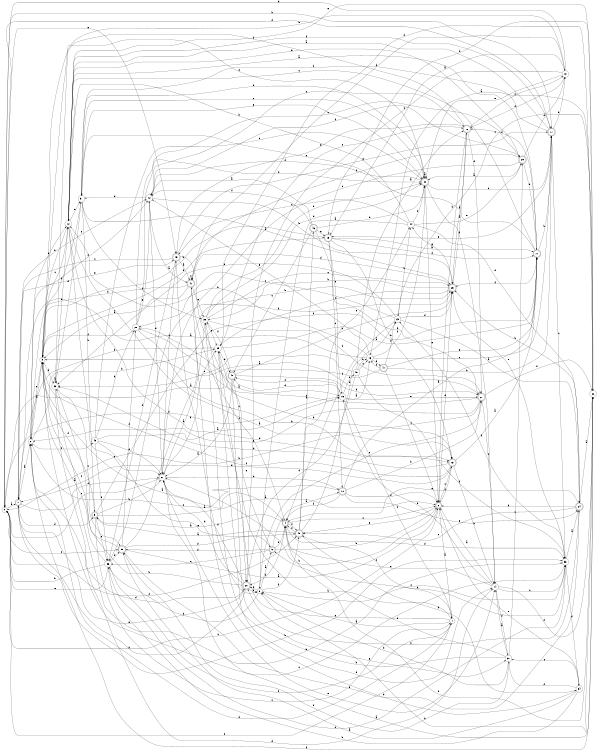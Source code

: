 digraph n40_2 {
__start0 [label="" shape="none"];

rankdir=LR;
size="8,5";

s0 [style="filled", color="black", fillcolor="white" shape="circle", label="0"];
s1 [style="rounded,filled", color="black", fillcolor="white" shape="doublecircle", label="1"];
s2 [style="filled", color="black", fillcolor="white" shape="circle", label="2"];
s3 [style="filled", color="black", fillcolor="white" shape="circle", label="3"];
s4 [style="rounded,filled", color="black", fillcolor="white" shape="doublecircle", label="4"];
s5 [style="rounded,filled", color="black", fillcolor="white" shape="doublecircle", label="5"];
s6 [style="rounded,filled", color="black", fillcolor="white" shape="doublecircle", label="6"];
s7 [style="filled", color="black", fillcolor="white" shape="circle", label="7"];
s8 [style="filled", color="black", fillcolor="white" shape="circle", label="8"];
s9 [style="rounded,filled", color="black", fillcolor="white" shape="doublecircle", label="9"];
s10 [style="rounded,filled", color="black", fillcolor="white" shape="doublecircle", label="10"];
s11 [style="rounded,filled", color="black", fillcolor="white" shape="doublecircle", label="11"];
s12 [style="filled", color="black", fillcolor="white" shape="circle", label="12"];
s13 [style="rounded,filled", color="black", fillcolor="white" shape="doublecircle", label="13"];
s14 [style="filled", color="black", fillcolor="white" shape="circle", label="14"];
s15 [style="filled", color="black", fillcolor="white" shape="circle", label="15"];
s16 [style="filled", color="black", fillcolor="white" shape="circle", label="16"];
s17 [style="rounded,filled", color="black", fillcolor="white" shape="doublecircle", label="17"];
s18 [style="filled", color="black", fillcolor="white" shape="circle", label="18"];
s19 [style="rounded,filled", color="black", fillcolor="white" shape="doublecircle", label="19"];
s20 [style="rounded,filled", color="black", fillcolor="white" shape="doublecircle", label="20"];
s21 [style="filled", color="black", fillcolor="white" shape="circle", label="21"];
s22 [style="filled", color="black", fillcolor="white" shape="circle", label="22"];
s23 [style="filled", color="black", fillcolor="white" shape="circle", label="23"];
s24 [style="rounded,filled", color="black", fillcolor="white" shape="doublecircle", label="24"];
s25 [style="rounded,filled", color="black", fillcolor="white" shape="doublecircle", label="25"];
s26 [style="rounded,filled", color="black", fillcolor="white" shape="doublecircle", label="26"];
s27 [style="rounded,filled", color="black", fillcolor="white" shape="doublecircle", label="27"];
s28 [style="filled", color="black", fillcolor="white" shape="circle", label="28"];
s29 [style="rounded,filled", color="black", fillcolor="white" shape="doublecircle", label="29"];
s30 [style="rounded,filled", color="black", fillcolor="white" shape="doublecircle", label="30"];
s31 [style="filled", color="black", fillcolor="white" shape="circle", label="31"];
s32 [style="filled", color="black", fillcolor="white" shape="circle", label="32"];
s33 [style="filled", color="black", fillcolor="white" shape="circle", label="33"];
s34 [style="filled", color="black", fillcolor="white" shape="circle", label="34"];
s35 [style="rounded,filled", color="black", fillcolor="white" shape="doublecircle", label="35"];
s36 [style="filled", color="black", fillcolor="white" shape="circle", label="36"];
s37 [style="filled", color="black", fillcolor="white" shape="circle", label="37"];
s38 [style="filled", color="black", fillcolor="white" shape="circle", label="38"];
s39 [style="filled", color="black", fillcolor="white" shape="circle", label="39"];
s40 [style="rounded,filled", color="black", fillcolor="white" shape="doublecircle", label="40"];
s41 [style="rounded,filled", color="black", fillcolor="white" shape="doublecircle", label="41"];
s42 [style="filled", color="black", fillcolor="white" shape="circle", label="42"];
s43 [style="rounded,filled", color="black", fillcolor="white" shape="doublecircle", label="43"];
s44 [style="filled", color="black", fillcolor="white" shape="circle", label="44"];
s45 [style="rounded,filled", color="black", fillcolor="white" shape="doublecircle", label="45"];
s46 [style="rounded,filled", color="black", fillcolor="white" shape="doublecircle", label="46"];
s47 [style="rounded,filled", color="black", fillcolor="white" shape="doublecircle", label="47"];
s48 [style="filled", color="black", fillcolor="white" shape="circle", label="48"];
s49 [style="filled", color="black", fillcolor="white" shape="circle", label="49"];
s0 -> s1 [label="a"];
s0 -> s17 [label="b"];
s0 -> s35 [label="c"];
s0 -> s15 [label="d"];
s0 -> s43 [label="e"];
s0 -> s45 [label="f"];
s1 -> s2 [label="a"];
s1 -> s33 [label="b"];
s1 -> s42 [label="c"];
s1 -> s5 [label="d"];
s1 -> s43 [label="e"];
s1 -> s21 [label="f"];
s2 -> s3 [label="a"];
s2 -> s39 [label="b"];
s2 -> s49 [label="c"];
s2 -> s20 [label="d"];
s2 -> s12 [label="e"];
s2 -> s42 [label="f"];
s3 -> s4 [label="a"];
s3 -> s19 [label="b"];
s3 -> s12 [label="c"];
s3 -> s32 [label="d"];
s3 -> s2 [label="e"];
s3 -> s31 [label="f"];
s4 -> s5 [label="a"];
s4 -> s20 [label="b"];
s4 -> s6 [label="c"];
s4 -> s33 [label="d"];
s4 -> s22 [label="e"];
s4 -> s45 [label="f"];
s5 -> s6 [label="a"];
s5 -> s21 [label="b"];
s5 -> s7 [label="c"];
s5 -> s3 [label="d"];
s5 -> s36 [label="e"];
s5 -> s11 [label="f"];
s6 -> s7 [label="a"];
s6 -> s21 [label="b"];
s6 -> s0 [label="c"];
s6 -> s25 [label="d"];
s6 -> s45 [label="e"];
s6 -> s13 [label="f"];
s7 -> s8 [label="a"];
s7 -> s38 [label="b"];
s7 -> s45 [label="c"];
s7 -> s2 [label="d"];
s7 -> s39 [label="e"];
s7 -> s0 [label="f"];
s8 -> s9 [label="a"];
s8 -> s20 [label="b"];
s8 -> s33 [label="c"];
s8 -> s36 [label="d"];
s8 -> s27 [label="e"];
s8 -> s45 [label="f"];
s9 -> s10 [label="a"];
s9 -> s6 [label="b"];
s9 -> s36 [label="c"];
s9 -> s35 [label="d"];
s9 -> s39 [label="e"];
s9 -> s4 [label="f"];
s10 -> s11 [label="a"];
s10 -> s27 [label="b"];
s10 -> s2 [label="c"];
s10 -> s6 [label="d"];
s10 -> s24 [label="e"];
s10 -> s4 [label="f"];
s11 -> s12 [label="a"];
s11 -> s17 [label="b"];
s11 -> s12 [label="c"];
s11 -> s26 [label="d"];
s11 -> s31 [label="e"];
s11 -> s25 [label="f"];
s12 -> s13 [label="a"];
s12 -> s3 [label="b"];
s12 -> s21 [label="c"];
s12 -> s13 [label="d"];
s12 -> s31 [label="e"];
s12 -> s17 [label="f"];
s13 -> s11 [label="a"];
s13 -> s14 [label="b"];
s13 -> s6 [label="c"];
s13 -> s32 [label="d"];
s13 -> s1 [label="e"];
s13 -> s3 [label="f"];
s14 -> s6 [label="a"];
s14 -> s15 [label="b"];
s14 -> s33 [label="c"];
s14 -> s37 [label="d"];
s14 -> s4 [label="e"];
s14 -> s22 [label="f"];
s15 -> s16 [label="a"];
s15 -> s48 [label="b"];
s15 -> s7 [label="c"];
s15 -> s40 [label="d"];
s15 -> s27 [label="e"];
s15 -> s40 [label="f"];
s16 -> s1 [label="a"];
s16 -> s12 [label="b"];
s16 -> s17 [label="c"];
s16 -> s47 [label="d"];
s16 -> s42 [label="e"];
s16 -> s30 [label="f"];
s17 -> s12 [label="a"];
s17 -> s18 [label="b"];
s17 -> s33 [label="c"];
s17 -> s0 [label="d"];
s17 -> s19 [label="e"];
s17 -> s31 [label="f"];
s18 -> s19 [label="a"];
s18 -> s3 [label="b"];
s18 -> s20 [label="c"];
s18 -> s0 [label="d"];
s18 -> s30 [label="e"];
s18 -> s26 [label="f"];
s19 -> s11 [label="a"];
s19 -> s13 [label="b"];
s19 -> s10 [label="c"];
s19 -> s3 [label="d"];
s19 -> s15 [label="e"];
s19 -> s11 [label="f"];
s20 -> s21 [label="a"];
s20 -> s32 [label="b"];
s20 -> s1 [label="c"];
s20 -> s21 [label="d"];
s20 -> s1 [label="e"];
s20 -> s8 [label="f"];
s21 -> s22 [label="a"];
s21 -> s39 [label="b"];
s21 -> s0 [label="c"];
s21 -> s10 [label="d"];
s21 -> s14 [label="e"];
s21 -> s43 [label="f"];
s22 -> s16 [label="a"];
s22 -> s8 [label="b"];
s22 -> s23 [label="c"];
s22 -> s19 [label="d"];
s22 -> s12 [label="e"];
s22 -> s2 [label="f"];
s23 -> s24 [label="a"];
s23 -> s44 [label="b"];
s23 -> s28 [label="c"];
s23 -> s25 [label="d"];
s23 -> s32 [label="e"];
s23 -> s4 [label="f"];
s24 -> s22 [label="a"];
s24 -> s25 [label="b"];
s24 -> s45 [label="c"];
s24 -> s6 [label="d"];
s24 -> s4 [label="e"];
s24 -> s20 [label="f"];
s25 -> s26 [label="a"];
s25 -> s38 [label="b"];
s25 -> s39 [label="c"];
s25 -> s41 [label="d"];
s25 -> s44 [label="e"];
s25 -> s36 [label="f"];
s26 -> s25 [label="a"];
s26 -> s6 [label="b"];
s26 -> s18 [label="c"];
s26 -> s27 [label="d"];
s26 -> s43 [label="e"];
s26 -> s3 [label="f"];
s27 -> s3 [label="a"];
s27 -> s0 [label="b"];
s27 -> s14 [label="c"];
s27 -> s28 [label="d"];
s27 -> s2 [label="e"];
s27 -> s22 [label="f"];
s28 -> s15 [label="a"];
s28 -> s13 [label="b"];
s28 -> s29 [label="c"];
s28 -> s30 [label="d"];
s28 -> s42 [label="e"];
s28 -> s3 [label="f"];
s29 -> s30 [label="a"];
s29 -> s11 [label="b"];
s29 -> s21 [label="c"];
s29 -> s18 [label="d"];
s29 -> s12 [label="e"];
s29 -> s41 [label="f"];
s30 -> s30 [label="a"];
s30 -> s31 [label="b"];
s30 -> s17 [label="c"];
s30 -> s42 [label="d"];
s30 -> s6 [label="e"];
s30 -> s14 [label="f"];
s31 -> s25 [label="a"];
s31 -> s5 [label="b"];
s31 -> s30 [label="c"];
s31 -> s32 [label="d"];
s31 -> s30 [label="e"];
s31 -> s38 [label="f"];
s32 -> s32 [label="a"];
s32 -> s33 [label="b"];
s32 -> s35 [label="c"];
s32 -> s14 [label="d"];
s32 -> s12 [label="e"];
s32 -> s30 [label="f"];
s33 -> s24 [label="a"];
s33 -> s9 [label="b"];
s33 -> s3 [label="c"];
s33 -> s34 [label="d"];
s33 -> s25 [label="e"];
s33 -> s23 [label="f"];
s34 -> s35 [label="a"];
s34 -> s36 [label="b"];
s34 -> s37 [label="c"];
s34 -> s41 [label="d"];
s34 -> s6 [label="e"];
s34 -> s37 [label="f"];
s35 -> s6 [label="a"];
s35 -> s25 [label="b"];
s35 -> s3 [label="c"];
s35 -> s9 [label="d"];
s35 -> s24 [label="e"];
s35 -> s28 [label="f"];
s36 -> s3 [label="a"];
s36 -> s0 [label="b"];
s36 -> s33 [label="c"];
s36 -> s35 [label="d"];
s36 -> s0 [label="e"];
s36 -> s7 [label="f"];
s37 -> s14 [label="a"];
s37 -> s38 [label="b"];
s37 -> s29 [label="c"];
s37 -> s8 [label="d"];
s37 -> s35 [label="e"];
s37 -> s4 [label="f"];
s38 -> s21 [label="a"];
s38 -> s30 [label="b"];
s38 -> s25 [label="c"];
s38 -> s30 [label="d"];
s38 -> s39 [label="e"];
s38 -> s27 [label="f"];
s39 -> s11 [label="a"];
s39 -> s1 [label="b"];
s39 -> s26 [label="c"];
s39 -> s40 [label="d"];
s39 -> s14 [label="e"];
s39 -> s22 [label="f"];
s40 -> s21 [label="a"];
s40 -> s25 [label="b"];
s40 -> s20 [label="c"];
s40 -> s27 [label="d"];
s40 -> s37 [label="e"];
s40 -> s38 [label="f"];
s41 -> s3 [label="a"];
s41 -> s2 [label="b"];
s41 -> s41 [label="c"];
s41 -> s18 [label="d"];
s41 -> s38 [label="e"];
s41 -> s4 [label="f"];
s42 -> s41 [label="a"];
s42 -> s25 [label="b"];
s42 -> s26 [label="c"];
s42 -> s31 [label="d"];
s42 -> s21 [label="e"];
s42 -> s29 [label="f"];
s43 -> s41 [label="a"];
s43 -> s13 [label="b"];
s43 -> s1 [label="c"];
s43 -> s36 [label="d"];
s43 -> s17 [label="e"];
s43 -> s8 [label="f"];
s44 -> s8 [label="a"];
s44 -> s12 [label="b"];
s44 -> s43 [label="c"];
s44 -> s24 [label="d"];
s44 -> s29 [label="e"];
s44 -> s30 [label="f"];
s45 -> s5 [label="a"];
s45 -> s23 [label="b"];
s45 -> s46 [label="c"];
s45 -> s34 [label="d"];
s45 -> s44 [label="e"];
s45 -> s4 [label="f"];
s46 -> s42 [label="a"];
s46 -> s27 [label="b"];
s46 -> s40 [label="c"];
s46 -> s30 [label="d"];
s46 -> s19 [label="e"];
s46 -> s42 [label="f"];
s47 -> s0 [label="a"];
s47 -> s17 [label="b"];
s47 -> s6 [label="c"];
s47 -> s23 [label="d"];
s47 -> s11 [label="e"];
s47 -> s16 [label="f"];
s48 -> s26 [label="a"];
s48 -> s16 [label="b"];
s48 -> s16 [label="c"];
s48 -> s20 [label="d"];
s48 -> s32 [label="e"];
s48 -> s33 [label="f"];
s49 -> s15 [label="a"];
s49 -> s28 [label="b"];
s49 -> s30 [label="c"];
s49 -> s21 [label="d"];
s49 -> s45 [label="e"];
s49 -> s36 [label="f"];

}